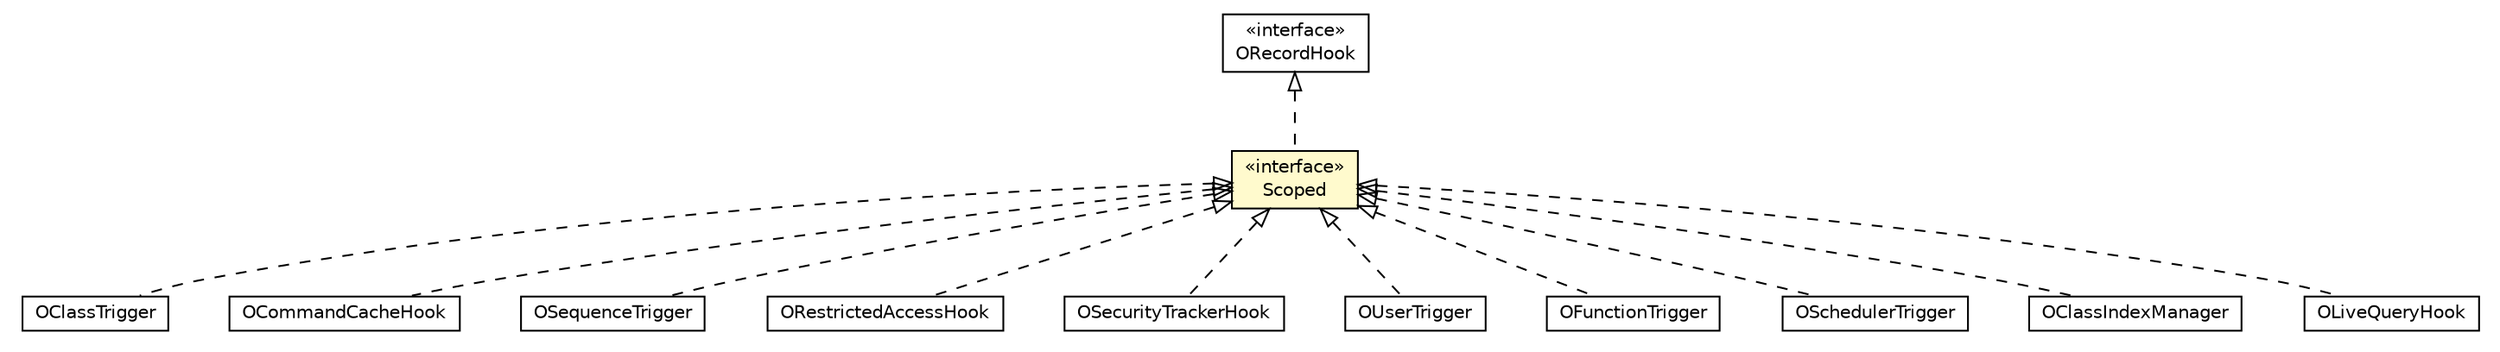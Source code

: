 #!/usr/local/bin/dot
#
# Class diagram 
# Generated by UMLGraph version R5_6-24-gf6e263 (http://www.umlgraph.org/)
#

digraph G {
	edge [fontname="Helvetica",fontsize=10,labelfontname="Helvetica",labelfontsize=10];
	node [fontname="Helvetica",fontsize=10,shape=plaintext];
	nodesep=0.25;
	ranksep=0.5;
	// com.orientechnologies.orient.core.db.record.OClassTrigger
	c3005866 [label=<<table title="com.orientechnologies.orient.core.db.record.OClassTrigger" border="0" cellborder="1" cellspacing="0" cellpadding="2" port="p" href="../db/record/OClassTrigger.html">
		<tr><td><table border="0" cellspacing="0" cellpadding="1">
<tr><td align="center" balign="center"> OClassTrigger </td></tr>
		</table></td></tr>
		</table>>, URL="../db/record/OClassTrigger.html", fontname="Helvetica", fontcolor="black", fontsize=10.0];
	// com.orientechnologies.orient.core.cache.OCommandCacheHook
	c3005953 [label=<<table title="com.orientechnologies.orient.core.cache.OCommandCacheHook" border="0" cellborder="1" cellspacing="0" cellpadding="2" port="p" href="../cache/OCommandCacheHook.html">
		<tr><td><table border="0" cellspacing="0" cellpadding="1">
<tr><td align="center" balign="center"> OCommandCacheHook </td></tr>
		</table></td></tr>
		</table>>, URL="../cache/OCommandCacheHook.html", fontname="Helvetica", fontcolor="black", fontsize=10.0];
	// com.orientechnologies.orient.core.metadata.sequence.OSequenceTrigger
	c3005963 [label=<<table title="com.orientechnologies.orient.core.metadata.sequence.OSequenceTrigger" border="0" cellborder="1" cellspacing="0" cellpadding="2" port="p" href="../metadata/sequence/OSequenceTrigger.html">
		<tr><td><table border="0" cellspacing="0" cellpadding="1">
<tr><td align="center" balign="center"> OSequenceTrigger </td></tr>
		</table></td></tr>
		</table>>, URL="../metadata/sequence/OSequenceTrigger.html", fontname="Helvetica", fontcolor="black", fontsize=10.0];
	// com.orientechnologies.orient.core.metadata.security.ORestrictedAccessHook
	c3005979 [label=<<table title="com.orientechnologies.orient.core.metadata.security.ORestrictedAccessHook" border="0" cellborder="1" cellspacing="0" cellpadding="2" port="p" href="../metadata/security/ORestrictedAccessHook.html">
		<tr><td><table border="0" cellspacing="0" cellpadding="1">
<tr><td align="center" balign="center"> ORestrictedAccessHook </td></tr>
		</table></td></tr>
		</table>>, URL="../metadata/security/ORestrictedAccessHook.html", fontname="Helvetica", fontcolor="black", fontsize=10.0];
	// com.orientechnologies.orient.core.metadata.security.OSecurityTrackerHook
	c3005990 [label=<<table title="com.orientechnologies.orient.core.metadata.security.OSecurityTrackerHook" border="0" cellborder="1" cellspacing="0" cellpadding="2" port="p" href="../metadata/security/OSecurityTrackerHook.html">
		<tr><td><table border="0" cellspacing="0" cellpadding="1">
<tr><td align="center" balign="center"> OSecurityTrackerHook </td></tr>
		</table></td></tr>
		</table>>, URL="../metadata/security/OSecurityTrackerHook.html", fontname="Helvetica", fontcolor="black", fontsize=10.0];
	// com.orientechnologies.orient.core.metadata.security.OUserTrigger
	c3005991 [label=<<table title="com.orientechnologies.orient.core.metadata.security.OUserTrigger" border="0" cellborder="1" cellspacing="0" cellpadding="2" port="p" href="../metadata/security/OUserTrigger.html">
		<tr><td><table border="0" cellspacing="0" cellpadding="1">
<tr><td align="center" balign="center"> OUserTrigger </td></tr>
		</table></td></tr>
		</table>>, URL="../metadata/security/OUserTrigger.html", fontname="Helvetica", fontcolor="black", fontsize=10.0];
	// com.orientechnologies.orient.core.metadata.function.OFunctionTrigger
	c3006001 [label=<<table title="com.orientechnologies.orient.core.metadata.function.OFunctionTrigger" border="0" cellborder="1" cellspacing="0" cellpadding="2" port="p" href="../metadata/function/OFunctionTrigger.html">
		<tr><td><table border="0" cellspacing="0" cellpadding="1">
<tr><td align="center" balign="center"> OFunctionTrigger </td></tr>
		</table></td></tr>
		</table>>, URL="../metadata/function/OFunctionTrigger.html", fontname="Helvetica", fontcolor="black", fontsize=10.0];
	// com.orientechnologies.orient.core.hook.ORecordHook
	c3006046 [label=<<table title="com.orientechnologies.orient.core.hook.ORecordHook" border="0" cellborder="1" cellspacing="0" cellpadding="2" port="p" href="./ORecordHook.html">
		<tr><td><table border="0" cellspacing="0" cellpadding="1">
<tr><td align="center" balign="center"> &#171;interface&#187; </td></tr>
<tr><td align="center" balign="center"> ORecordHook </td></tr>
		</table></td></tr>
		</table>>, URL="./ORecordHook.html", fontname="Helvetica", fontcolor="black", fontsize=10.0];
	// com.orientechnologies.orient.core.hook.ORecordHook.Scoped
	c3006052 [label=<<table title="com.orientechnologies.orient.core.hook.ORecordHook.Scoped" border="0" cellborder="1" cellspacing="0" cellpadding="2" port="p" bgcolor="lemonChiffon" href="./ORecordHook.Scoped.html">
		<tr><td><table border="0" cellspacing="0" cellpadding="1">
<tr><td align="center" balign="center"> &#171;interface&#187; </td></tr>
<tr><td align="center" balign="center"> Scoped </td></tr>
		</table></td></tr>
		</table>>, URL="./ORecordHook.Scoped.html", fontname="Helvetica", fontcolor="black", fontsize=10.0];
	// com.orientechnologies.orient.core.schedule.OSchedulerTrigger
	c3006770 [label=<<table title="com.orientechnologies.orient.core.schedule.OSchedulerTrigger" border="0" cellborder="1" cellspacing="0" cellpadding="2" port="p" href="../schedule/OSchedulerTrigger.html">
		<tr><td><table border="0" cellspacing="0" cellpadding="1">
<tr><td align="center" balign="center"> OSchedulerTrigger </td></tr>
		</table></td></tr>
		</table>>, URL="../schedule/OSchedulerTrigger.html", fontname="Helvetica", fontcolor="black", fontsize=10.0];
	// com.orientechnologies.orient.core.index.OClassIndexManager
	c3006926 [label=<<table title="com.orientechnologies.orient.core.index.OClassIndexManager" border="0" cellborder="1" cellspacing="0" cellpadding="2" port="p" href="../index/OClassIndexManager.html">
		<tr><td><table border="0" cellspacing="0" cellpadding="1">
<tr><td align="center" balign="center"> OClassIndexManager </td></tr>
		</table></td></tr>
		</table>>, URL="../index/OClassIndexManager.html", fontname="Helvetica", fontcolor="black", fontsize=10.0];
	// com.orientechnologies.orient.core.query.live.OLiveQueryHook
	c3007015 [label=<<table title="com.orientechnologies.orient.core.query.live.OLiveQueryHook" border="0" cellborder="1" cellspacing="0" cellpadding="2" port="p" href="../query/live/OLiveQueryHook.html">
		<tr><td><table border="0" cellspacing="0" cellpadding="1">
<tr><td align="center" balign="center"> OLiveQueryHook </td></tr>
		</table></td></tr>
		</table>>, URL="../query/live/OLiveQueryHook.html", fontname="Helvetica", fontcolor="black", fontsize=10.0];
	//com.orientechnologies.orient.core.db.record.OClassTrigger implements com.orientechnologies.orient.core.hook.ORecordHook.Scoped
	c3006052:p -> c3005866:p [dir=back,arrowtail=empty,style=dashed];
	//com.orientechnologies.orient.core.cache.OCommandCacheHook implements com.orientechnologies.orient.core.hook.ORecordHook.Scoped
	c3006052:p -> c3005953:p [dir=back,arrowtail=empty,style=dashed];
	//com.orientechnologies.orient.core.metadata.sequence.OSequenceTrigger implements com.orientechnologies.orient.core.hook.ORecordHook.Scoped
	c3006052:p -> c3005963:p [dir=back,arrowtail=empty,style=dashed];
	//com.orientechnologies.orient.core.metadata.security.ORestrictedAccessHook implements com.orientechnologies.orient.core.hook.ORecordHook.Scoped
	c3006052:p -> c3005979:p [dir=back,arrowtail=empty,style=dashed];
	//com.orientechnologies.orient.core.metadata.security.OSecurityTrackerHook implements com.orientechnologies.orient.core.hook.ORecordHook.Scoped
	c3006052:p -> c3005990:p [dir=back,arrowtail=empty,style=dashed];
	//com.orientechnologies.orient.core.metadata.security.OUserTrigger implements com.orientechnologies.orient.core.hook.ORecordHook.Scoped
	c3006052:p -> c3005991:p [dir=back,arrowtail=empty,style=dashed];
	//com.orientechnologies.orient.core.metadata.function.OFunctionTrigger implements com.orientechnologies.orient.core.hook.ORecordHook.Scoped
	c3006052:p -> c3006001:p [dir=back,arrowtail=empty,style=dashed];
	//com.orientechnologies.orient.core.hook.ORecordHook.Scoped implements com.orientechnologies.orient.core.hook.ORecordHook
	c3006046:p -> c3006052:p [dir=back,arrowtail=empty,style=dashed];
	//com.orientechnologies.orient.core.schedule.OSchedulerTrigger implements com.orientechnologies.orient.core.hook.ORecordHook.Scoped
	c3006052:p -> c3006770:p [dir=back,arrowtail=empty,style=dashed];
	//com.orientechnologies.orient.core.index.OClassIndexManager implements com.orientechnologies.orient.core.hook.ORecordHook.Scoped
	c3006052:p -> c3006926:p [dir=back,arrowtail=empty,style=dashed];
	//com.orientechnologies.orient.core.query.live.OLiveQueryHook implements com.orientechnologies.orient.core.hook.ORecordHook.Scoped
	c3006052:p -> c3007015:p [dir=back,arrowtail=empty,style=dashed];
}


